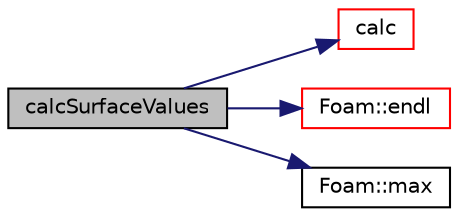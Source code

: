 digraph "calcSurfaceValues"
{
  bgcolor="transparent";
  edge [fontname="Helvetica",fontsize="10",labelfontname="Helvetica",labelfontsize="10"];
  node [fontname="Helvetica",fontsize="10",shape=record];
  rankdir="LR";
  Node140 [label="calcSurfaceValues",height=0.2,width=0.4,color="black", fillcolor="grey75", style="filled", fontcolor="black"];
  Node140 -> Node141 [color="midnightblue",fontsize="10",style="solid",fontname="Helvetica"];
  Node141 [label="calc",height=0.2,width=0.4,color="red",URL="$a25065.html#a6a46515d02de32cba752f8c0cdd512e9",tooltip="Update parcel properties over the time interval. "];
  Node140 -> Node152 [color="midnightblue",fontsize="10",style="solid",fontname="Helvetica"];
  Node152 [label="Foam::endl",height=0.2,width=0.4,color="red",URL="$a21851.html#a2db8fe02a0d3909e9351bb4275b23ce4",tooltip="Add newline and flush stream. "];
  Node140 -> Node154 [color="midnightblue",fontsize="10",style="solid",fontname="Helvetica"];
  Node154 [label="Foam::max",height=0.2,width=0.4,color="black",URL="$a21851.html#ac993e906cf2774ae77e666bc24e81733"];
}

